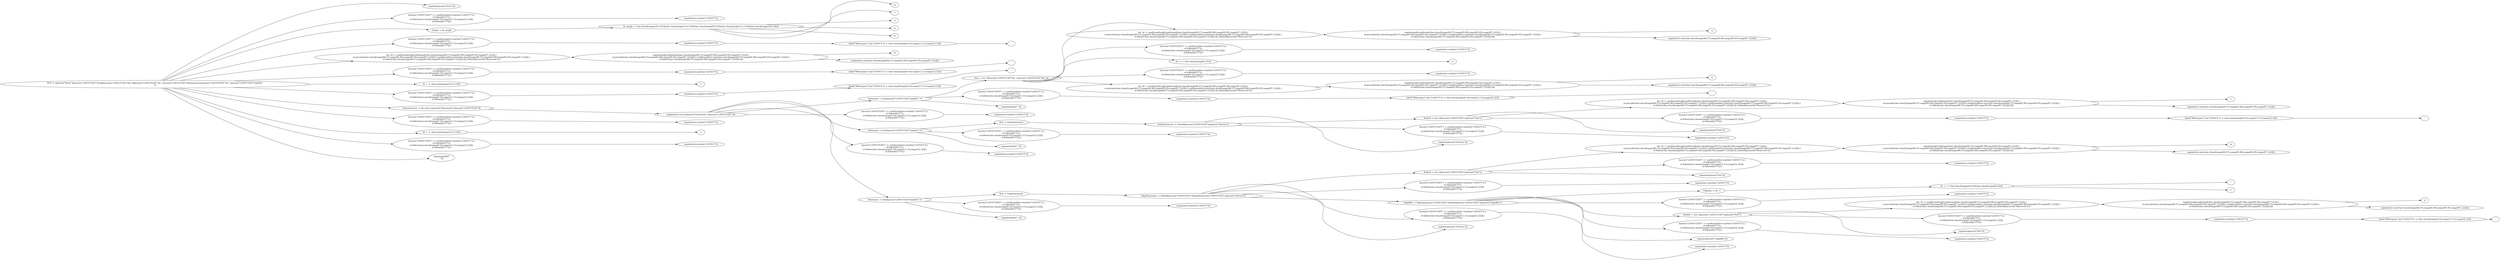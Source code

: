 digraph G {
    rankdir="LR"
  0 [label="DOT -> opt(sort(\"Strict\"))layouts(\"LAYOUTLIST\")Graphlayouts(\"LAYOUTLIST\")lex: Idlayouts(\"LAYOUTLIST\")lit: {layouts(\"LAYOUTLIST\")StatementListlayouts(\"LAYOUTLIST\")lit: }layouts(\"LAYOUTLIST\")opt(lit(\"\n\"))" ]; 1 [label="regular(opt(sort(\"Strict\")))" ];
  0 -> 1; 3 [label="layouts(\"LAYOUTLIST\") -> conditional(\iter-star(lex(\"LAYOUT\")),{\not-follow(lit(\"//\")),\not-follow(\char-class([range(9,10),range(13,13),range(32,32)])),\not-follow(lit(\"/*\"))})" ]; 4 [label="regular(\iter-star(lex(\"LAYOUT\")))" ];
  3 -> 4;
  0 -> 3; 7 [label="Graph -> lit: graph" ]; 8 [label="lit: graph -> \char-class([range(103,103)])\char-class([range(114,114)])\char-class([range(97,97)])\char-class([range(112,112)])\char-class([range(104,104)])" ]; 9 [label="'g'" ];
  8 -> 9; 11 [label="'r'" ];
  8 -> 11; 13 [label="'a'" ];
  8 -> 13; 15 [label="'p'" ];
  8 -> 15; 17 [label="'h'" ];
  8 -> 17;
  7 -> 8;
  0 -> 7; 21 [label="layouts(\"LAYOUTLIST\") -> conditional(\iter-star(lex(\"LAYOUT\")),{\not-follow(lit(\"//\")),\not-follow(\char-class([range(9,10),range(13,13),range(32,32)])),\not-follow(lit(\"/*\"))})" ]; 22 [label="regular(\iter-star(lex(\"LAYOUT\")))" ]; 23 [label="label(\"Whitespace\",lex(\"LAYOUT\")) -> \char-class([range(9,10),range(13,13),range(32,32)])" ]; 24 [label="' '" ];
  23 -> 24;
  22 -> 23;
  21 -> 22;
  0 -> 21; 29 [label="lex: Id -> conditional(seq([conditional(\char-class([range(48,57),range(65,90),range(95,95),range(97,122)]),{\not-precede(\char-class([range(48,57),range(65,90),range(95,95),range(97,122)]))}),conditional(\iter-star(\char-class([range(48,57),range(65,90),range(95,95),range(97,122)])),{\not-follow(\char-class([range(48,57),range(65,90),range(95,95),range(97,122)]))})]),{delete(keywords(\"Reserved\"))})" ]; 30 [label="regular(seq([conditional(\char-class([range(48,57),range(65,90),range(95,95),range(97,122)]),{\not-precede(\char-class([range(48,57),range(65,90),range(95,95),range(97,122)]))}),conditional(\iter-star(\char-class([range(48,57),range(65,90),range(95,95),range(97,122)])),{\not-follow(\char-class([range(48,57),range(65,90),range(95,95),range(97,122)]))})]))" ]; 31 [label="'X'" ];
  30 -> 31; 33 [label="regular(\iter-star(\char-class([range(48,57),range(65,90),range(95,95),range(97,122)])))" ];
  30 -> 33;
  29 -> 30;
  0 -> 29; 37 [label="layouts(\"LAYOUTLIST\") -> conditional(\iter-star(lex(\"LAYOUT\")),{\not-follow(lit(\"//\")),\not-follow(\char-class([range(9,10),range(13,13),range(32,32)])),\not-follow(lit(\"/*\"))})" ]; 38 [label="regular(\iter-star(lex(\"LAYOUT\")))" ]; 39 [label="label(\"Whitespace\",lex(\"LAYOUT\")) -> \char-class([range(9,10),range(13,13),range(32,32)])" ]; 40 [label="' '" ];
  39 -> 40;
  38 -> 39;
  37 -> 38;
  0 -> 37; 45 [label="lit: { -> \char-class([range(123,123)])" ]; 46 [label="'{'" ];
  45 -> 46;
  0 -> 45; 49 [label="layouts(\"LAYOUTLIST\") -> conditional(\iter-star(lex(\"LAYOUT\")),{\not-follow(lit(\"//\")),\not-follow(\char-class([range(9,10),range(13,13),range(32,32)])),\not-follow(lit(\"/*\"))})" ]; 50 [label="regular(\iter-star(lex(\"LAYOUT\")))" ]; 51 [label="label(\"Whitespace\",lex(\"LAYOUT\")) -> \char-class([range(9,10),range(13,13),range(32,32)])" ]; 52 [label="' '" ];
  51 -> 52;
  50 -> 51;
  49 -> 50;
  0 -> 49; 57 [label="StatementList -> \iter-star-seps(sort(\"Statement\"),[layouts(\"LAYOUTLIST\")])" ]; 58 [label="regular(\iter-star-seps(sort(\"Statement\"),[layouts(\"LAYOUTLIST\")]))" ]; 59 [label="Statement -> Statlayouts(\"LAYOUTLIST\")opt(lit(\";\"))" ]; 60 [label="Stat -> lex: Idlayouts(\"LAYOUTLIST\")lit: =layouts(\"LAYOUTLIST\")lex: Id" ]; 61 [label="lex: Id -> conditional(seq([conditional(\char-class([range(48,57),range(65,90),range(95,95),range(97,122)]),{\not-precede(\char-class([range(48,57),range(65,90),range(95,95),range(97,122)]))}),conditional(\iter-star(\char-class([range(48,57),range(65,90),range(95,95),range(97,122)])),{\not-follow(\char-class([range(48,57),range(65,90),range(95,95),range(97,122)]))})]),{delete(keywords(\"Reserved\"))})" ]; 62 [label="regular(seq([conditional(\char-class([range(48,57),range(65,90),range(95,95),range(97,122)]),{\not-precede(\char-class([range(48,57),range(65,90),range(95,95),range(97,122)]))}),conditional(\iter-star(\char-class([range(48,57),range(65,90),range(95,95),range(97,122)])),{\not-follow(\char-class([range(48,57),range(65,90),range(95,95),range(97,122)]))})]))" ]; 63 [label="'a'" ];
  62 -> 63; 65 [label="regular(\iter-star(\char-class([range(48,57),range(65,90),range(95,95),range(97,122)])))" ];
  62 -> 65;
  61 -> 62;
  60 -> 61; 69 [label="layouts(\"LAYOUTLIST\") -> conditional(\iter-star(lex(\"LAYOUT\")),{\not-follow(lit(\"//\")),\not-follow(\char-class([range(9,10),range(13,13),range(32,32)])),\not-follow(lit(\"/*\"))})" ]; 70 [label="regular(\iter-star(lex(\"LAYOUT\")))" ];
  69 -> 70;
  60 -> 69; 73 [label="lit: = -> \char-class([range(61,61)])" ]; 74 [label="'='" ];
  73 -> 74;
  60 -> 73; 77 [label="layouts(\"LAYOUTLIST\") -> conditional(\iter-star(lex(\"LAYOUT\")),{\not-follow(lit(\"//\")),\not-follow(\char-class([range(9,10),range(13,13),range(32,32)])),\not-follow(lit(\"/*\"))})" ]; 78 [label="regular(\iter-star(lex(\"LAYOUT\")))" ];
  77 -> 78;
  60 -> 77; 81 [label="lex: Id -> conditional(seq([conditional(\char-class([range(48,57),range(65,90),range(95,95),range(97,122)]),{\not-precede(\char-class([range(48,57),range(65,90),range(95,95),range(97,122)]))}),conditional(\iter-star(\char-class([range(48,57),range(65,90),range(95,95),range(97,122)])),{\not-follow(\char-class([range(48,57),range(65,90),range(95,95),range(97,122)]))})]),{delete(keywords(\"Reserved\"))})" ]; 82 [label="regular(seq([conditional(\char-class([range(48,57),range(65,90),range(95,95),range(97,122)]),{\not-precede(\char-class([range(48,57),range(65,90),range(95,95),range(97,122)]))}),conditional(\iter-star(\char-class([range(48,57),range(65,90),range(95,95),range(97,122)])),{\not-follow(\char-class([range(48,57),range(65,90),range(95,95),range(97,122)]))})]))" ]; 83 [label="'b'" ];
  82 -> 83; 85 [label="regular(\iter-star(\char-class([range(48,57),range(65,90),range(95,95),range(97,122)])))" ];
  82 -> 85;
  81 -> 82;
  60 -> 81;
  59 -> 60; 90 [label="layouts(\"LAYOUTLIST\") -> conditional(\iter-star(lex(\"LAYOUT\")),{\not-follow(lit(\"//\")),\not-follow(\char-class([range(9,10),range(13,13),range(32,32)])),\not-follow(lit(\"/*\"))})" ]; 91 [label="regular(\iter-star(lex(\"LAYOUT\")))" ]; 92 [label="label(\"Whitespace\",lex(\"LAYOUT\")) -> \char-class([range(9,10),range(13,13),range(32,32)])" ]; 93 [label="' '" ];
  92 -> 93;
  91 -> 92;
  90 -> 91;
  59 -> 90; 98 [label="regular(opt(lit(\";\")))" ];
  59 -> 98;
  58 -> 59; 101 [label="layouts(\"LAYOUTLIST\") -> conditional(\iter-star(lex(\"LAYOUT\")),{\not-follow(lit(\"//\")),\not-follow(\char-class([range(9,10),range(13,13),range(32,32)])),\not-follow(lit(\"/*\"))})" ]; 102 [label="regular(\iter-star(lex(\"LAYOUT\")))" ];
  101 -> 102;
  58 -> 101; 105 [label="Statement -> Statlayouts(\"LAYOUTLIST\")opt(lit(\";\"))" ]; 106 [label="Stat -> NodeStatement" ]; 107 [label="NodeStatement -> NodeIdlayouts(\"LAYOUTLIST\")opt(sort(\"AttrList\"))" ]; 108 [label="NodeId -> lex: Idlayouts(\"LAYOUTLIST\")opt(sort(\"Port\"))" ]; 109 [label="lex: Id -> conditional(seq([conditional(\char-class([range(48,57),range(65,90),range(95,95),range(97,122)]),{\not-precede(\char-class([range(48,57),range(65,90),range(95,95),range(97,122)]))}),conditional(\iter-star(\char-class([range(48,57),range(65,90),range(95,95),range(97,122)])),{\not-follow(\char-class([range(48,57),range(65,90),range(95,95),range(97,122)]))})]),{delete(keywords(\"Reserved\"))})" ]; 110 [label="regular(seq([conditional(\char-class([range(48,57),range(65,90),range(95,95),range(97,122)]),{\not-precede(\char-class([range(48,57),range(65,90),range(95,95),range(97,122)]))}),conditional(\iter-star(\char-class([range(48,57),range(65,90),range(95,95),range(97,122)])),{\not-follow(\char-class([range(48,57),range(65,90),range(95,95),range(97,122)]))})]))" ]; 111 [label="'c'" ];
  110 -> 111; 113 [label="regular(\iter-star(\char-class([range(48,57),range(65,90),range(95,95),range(97,122)])))" ];
  110 -> 113;
  109 -> 110;
  108 -> 109; 117 [label="layouts(\"LAYOUTLIST\") -> conditional(\iter-star(lex(\"LAYOUT\")),{\not-follow(lit(\"//\")),\not-follow(\char-class([range(9,10),range(13,13),range(32,32)])),\not-follow(lit(\"/*\"))})" ]; 118 [label="regular(\iter-star(lex(\"LAYOUT\")))" ]; 119 [label="label(\"Whitespace\",lex(\"LAYOUT\")) -> \char-class([range(9,10),range(13,13),range(32,32)])" ]; 120 [label="' '" ];
  119 -> 120;
  118 -> 119;
  117 -> 118;
  108 -> 117; 125 [label="regular(opt(sort(\"Port\")))" ];
  108 -> 125;
  107 -> 108; 128 [label="layouts(\"LAYOUTLIST\") -> conditional(\iter-star(lex(\"LAYOUT\")),{\not-follow(lit(\"//\")),\not-follow(\char-class([range(9,10),range(13,13),range(32,32)])),\not-follow(lit(\"/*\"))})" ]; 129 [label="regular(\iter-star(lex(\"LAYOUT\")))" ];
  128 -> 129;
  107 -> 128; 132 [label="regular(opt(sort(\"AttrList\")))" ];
  107 -> 132;
  106 -> 107;
  105 -> 106; 136 [label="layouts(\"LAYOUTLIST\") -> conditional(\iter-star(lex(\"LAYOUT\")),{\not-follow(lit(\"//\")),\not-follow(\char-class([range(9,10),range(13,13),range(32,32)])),\not-follow(lit(\"/*\"))})" ]; 137 [label="regular(\iter-star(lex(\"LAYOUT\")))" ];
  136 -> 137;
  105 -> 136; 140 [label="regular(opt(lit(\";\")))" ];
  105 -> 140;
  58 -> 105; 143 [label="layouts(\"LAYOUTLIST\") -> conditional(\iter-star(lex(\"LAYOUT\")),{\not-follow(lit(\"//\")),\not-follow(\char-class([range(9,10),range(13,13),range(32,32)])),\not-follow(lit(\"/*\"))})" ]; 144 [label="regular(\iter-star(lex(\"LAYOUT\")))" ];
  143 -> 144;
  58 -> 143; 147 [label="Statement -> Statlayouts(\"LAYOUTLIST\")opt(lit(\";\"))" ]; 148 [label="Stat -> EdgeStatement" ]; 149 [label="EdgeStatement -> NodeIdlayouts(\"LAYOUTLIST\")EdgeRhslayouts(\"LAYOUTLIST\")opt(sort(\"AttrList\"))" ]; 150 [label="NodeId -> lex: Idlayouts(\"LAYOUTLIST\")opt(sort(\"Port\"))" ]; 151 [label="lex: Id -> conditional(seq([conditional(\char-class([range(48,57),range(65,90),range(95,95),range(97,122)]),{\not-precede(\char-class([range(48,57),range(65,90),range(95,95),range(97,122)]))}),conditional(\iter-star(\char-class([range(48,57),range(65,90),range(95,95),range(97,122)])),{\not-follow(\char-class([range(48,57),range(65,90),range(95,95),range(97,122)]))})]),{delete(keywords(\"Reserved\"))})" ]; 152 [label="regular(seq([conditional(\char-class([range(48,57),range(65,90),range(95,95),range(97,122)]),{\not-precede(\char-class([range(48,57),range(65,90),range(95,95),range(97,122)]))}),conditional(\iter-star(\char-class([range(48,57),range(65,90),range(95,95),range(97,122)])),{\not-follow(\char-class([range(48,57),range(65,90),range(95,95),range(97,122)]))})]))" ]; 153 [label="'d'" ];
  152 -> 153; 155 [label="regular(\iter-star(\char-class([range(48,57),range(65,90),range(95,95),range(97,122)])))" ];
  152 -> 155;
  151 -> 152;
  150 -> 151; 159 [label="layouts(\"LAYOUTLIST\") -> conditional(\iter-star(lex(\"LAYOUT\")),{\not-follow(lit(\"//\")),\not-follow(\char-class([range(9,10),range(13,13),range(32,32)])),\not-follow(lit(\"/*\"))})" ]; 160 [label="regular(\iter-star(lex(\"LAYOUT\")))" ];
  159 -> 160;
  150 -> 159; 163 [label="regular(opt(sort(\"Port\")))" ];
  150 -> 163;
  149 -> 150; 166 [label="layouts(\"LAYOUTLIST\") -> conditional(\iter-star(lex(\"LAYOUT\")),{\not-follow(lit(\"//\")),\not-follow(\char-class([range(9,10),range(13,13),range(32,32)])),\not-follow(lit(\"/*\"))})" ]; 167 [label="regular(\iter-star(lex(\"LAYOUT\")))" ];
  166 -> 167;
  149 -> 166; 170 [label="EdgeRhs -> EdgeOplayouts(\"LAYOUTLIST\")NodeIdlayouts(\"LAYOUTLIST\")opt(sort(\"EdgeRhs\"))" ]; 171 [label="EdgeOp -> lit: ->" ]; 172 [label="lit: -> -> \char-class([range(45,45)])\char-class([range(62,62)])" ]; 173 [label="'-'" ];
  172 -> 173; 175 [label="'>'" ];
  172 -> 175;
  171 -> 172;
  170 -> 171; 179 [label="layouts(\"LAYOUTLIST\") -> conditional(\iter-star(lex(\"LAYOUT\")),{\not-follow(lit(\"//\")),\not-follow(\char-class([range(9,10),range(13,13),range(32,32)])),\not-follow(lit(\"/*\"))})" ]; 180 [label="regular(\iter-star(lex(\"LAYOUT\")))" ];
  179 -> 180;
  170 -> 179; 183 [label="NodeId -> lex: Idlayouts(\"LAYOUTLIST\")opt(sort(\"Port\"))" ]; 184 [label="lex: Id -> conditional(seq([conditional(\char-class([range(48,57),range(65,90),range(95,95),range(97,122)]),{\not-precede(\char-class([range(48,57),range(65,90),range(95,95),range(97,122)]))}),conditional(\iter-star(\char-class([range(48,57),range(65,90),range(95,95),range(97,122)])),{\not-follow(\char-class([range(48,57),range(65,90),range(95,95),range(97,122)]))})]),{delete(keywords(\"Reserved\"))})" ]; 185 [label="regular(seq([conditional(\char-class([range(48,57),range(65,90),range(95,95),range(97,122)]),{\not-precede(\char-class([range(48,57),range(65,90),range(95,95),range(97,122)]))}),conditional(\iter-star(\char-class([range(48,57),range(65,90),range(95,95),range(97,122)])),{\not-follow(\char-class([range(48,57),range(65,90),range(95,95),range(97,122)]))})]))" ]; 186 [label="'g'" ];
  185 -> 186; 188 [label="regular(\iter-star(\char-class([range(48,57),range(65,90),range(95,95),range(97,122)])))" ];
  185 -> 188;
  184 -> 185;
  183 -> 184; 192 [label="layouts(\"LAYOUTLIST\") -> conditional(\iter-star(lex(\"LAYOUT\")),{\not-follow(lit(\"//\")),\not-follow(\char-class([range(9,10),range(13,13),range(32,32)])),\not-follow(lit(\"/*\"))})" ]; 193 [label="regular(\iter-star(lex(\"LAYOUT\")))" ]; 194 [label="label(\"Whitespace\",lex(\"LAYOUT\")) -> \char-class([range(9,10),range(13,13),range(32,32)])" ]; 195 [label="' '" ];
  194 -> 195;
  193 -> 194;
  192 -> 193;
  183 -> 192; 200 [label="regular(opt(sort(\"Port\")))" ];
  183 -> 200;
  170 -> 183; 203 [label="layouts(\"LAYOUTLIST\") -> conditional(\iter-star(lex(\"LAYOUT\")),{\not-follow(lit(\"//\")),\not-follow(\char-class([range(9,10),range(13,13),range(32,32)])),\not-follow(lit(\"/*\"))})" ]; 204 [label="regular(\iter-star(lex(\"LAYOUT\")))" ];
  203 -> 204;
  170 -> 203; 207 [label="regular(opt(sort(\"EdgeRhs\")))" ];
  170 -> 207;
  149 -> 170; 210 [label="layouts(\"LAYOUTLIST\") -> conditional(\iter-star(lex(\"LAYOUT\")),{\not-follow(lit(\"//\")),\not-follow(\char-class([range(9,10),range(13,13),range(32,32)])),\not-follow(lit(\"/*\"))})" ]; 211 [label="regular(\iter-star(lex(\"LAYOUT\")))" ];
  210 -> 211;
  149 -> 210; 214 [label="regular(opt(sort(\"AttrList\")))" ];
  149 -> 214;
  148 -> 149;
  147 -> 148; 218 [label="layouts(\"LAYOUTLIST\") -> conditional(\iter-star(lex(\"LAYOUT\")),{\not-follow(lit(\"//\")),\not-follow(\char-class([range(9,10),range(13,13),range(32,32)])),\not-follow(lit(\"/*\"))})" ]; 219 [label="regular(\iter-star(lex(\"LAYOUT\")))" ];
  218 -> 219;
  147 -> 218; 222 [label="regular(opt(lit(\";\")))" ];
  147 -> 222;
  58 -> 147;
  57 -> 58;
  0 -> 57; 227 [label="layouts(\"LAYOUTLIST\") -> conditional(\iter-star(lex(\"LAYOUT\")),{\not-follow(lit(\"//\")),\not-follow(\char-class([range(9,10),range(13,13),range(32,32)])),\not-follow(lit(\"/*\"))})" ]; 228 [label="regular(\iter-star(lex(\"LAYOUT\")))" ];
  227 -> 228;
  0 -> 227; 231 [label="lit: } -> \char-class([range(125,125)])" ]; 232 [label="'}'" ];
  231 -> 232;
  0 -> 231; 235 [label="layouts(\"LAYOUTLIST\") -> conditional(\iter-star(lex(\"LAYOUT\")),{\not-follow(lit(\"//\")),\not-follow(\char-class([range(9,10),range(13,13),range(32,32)])),\not-follow(lit(\"/*\"))})" ]; 236 [label="regular(\iter-star(lex(\"LAYOUT\")))" ];
  235 -> 236;
  0 -> 235; 239 [label="regular(opt(lit(\"\n\")))" ];
  0 -> 239;
}
